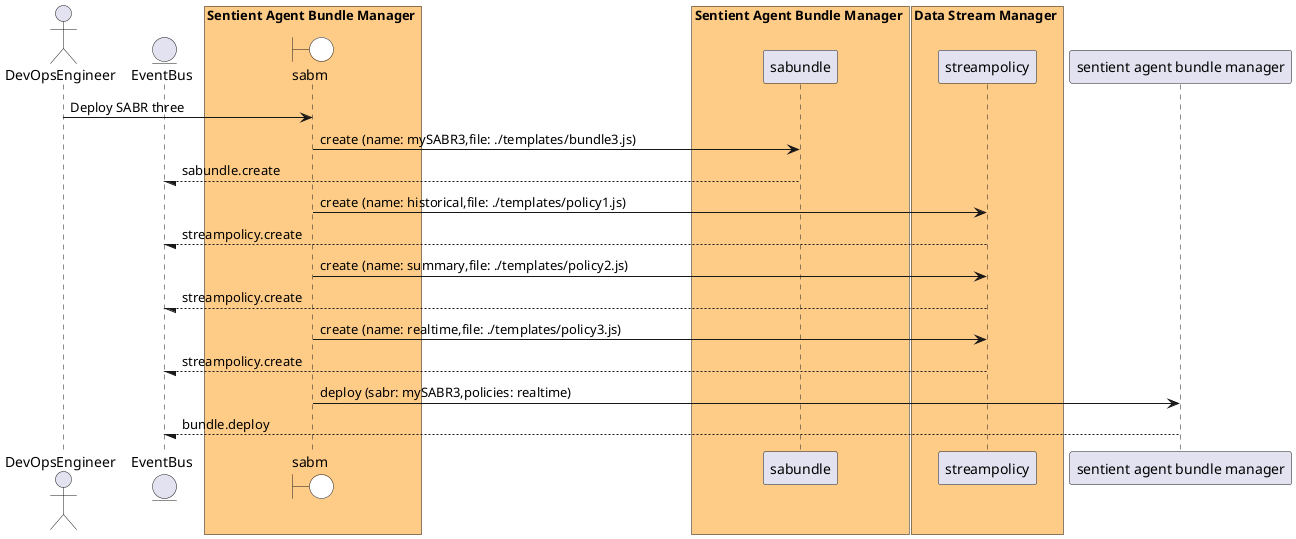 @startuml

actor "DevOpsEngineer"


entity EventBus

box Sentient Agent Bundle Manager #ffcc88
    boundary sabm #white
end box


box Sentient Agent Bundle Manager #ffcc88
            participant sabundle
    end box

box Data Stream Manager #ffcc88
            participant streampolicy
    end box


"DevOpsEngineer" -> sabm: Deploy SABR three

    sabm -> "sabundle": create (name: mySABR3,file: ./templates/bundle3.js)

    "sabundle" --/ EventBus: sabundle.create

    sabm -> "streampolicy": create (name: historical,file: ./templates/policy1.js)

    "streampolicy" --/ EventBus: streampolicy.create

    sabm -> "streampolicy": create (name: summary,file: ./templates/policy2.js)

    "streampolicy" --/ EventBus: streampolicy.create

    sabm -> "streampolicy": create (name: realtime,file: ./templates/policy3.js)

    "streampolicy" --/ EventBus: streampolicy.create

    sabm -> "sentient agent bundle manager": deploy (sabr: mySABR3,policies: realtime)

    "sentient agent bundle manager" --/ EventBus: bundle.deploy



@enduml
